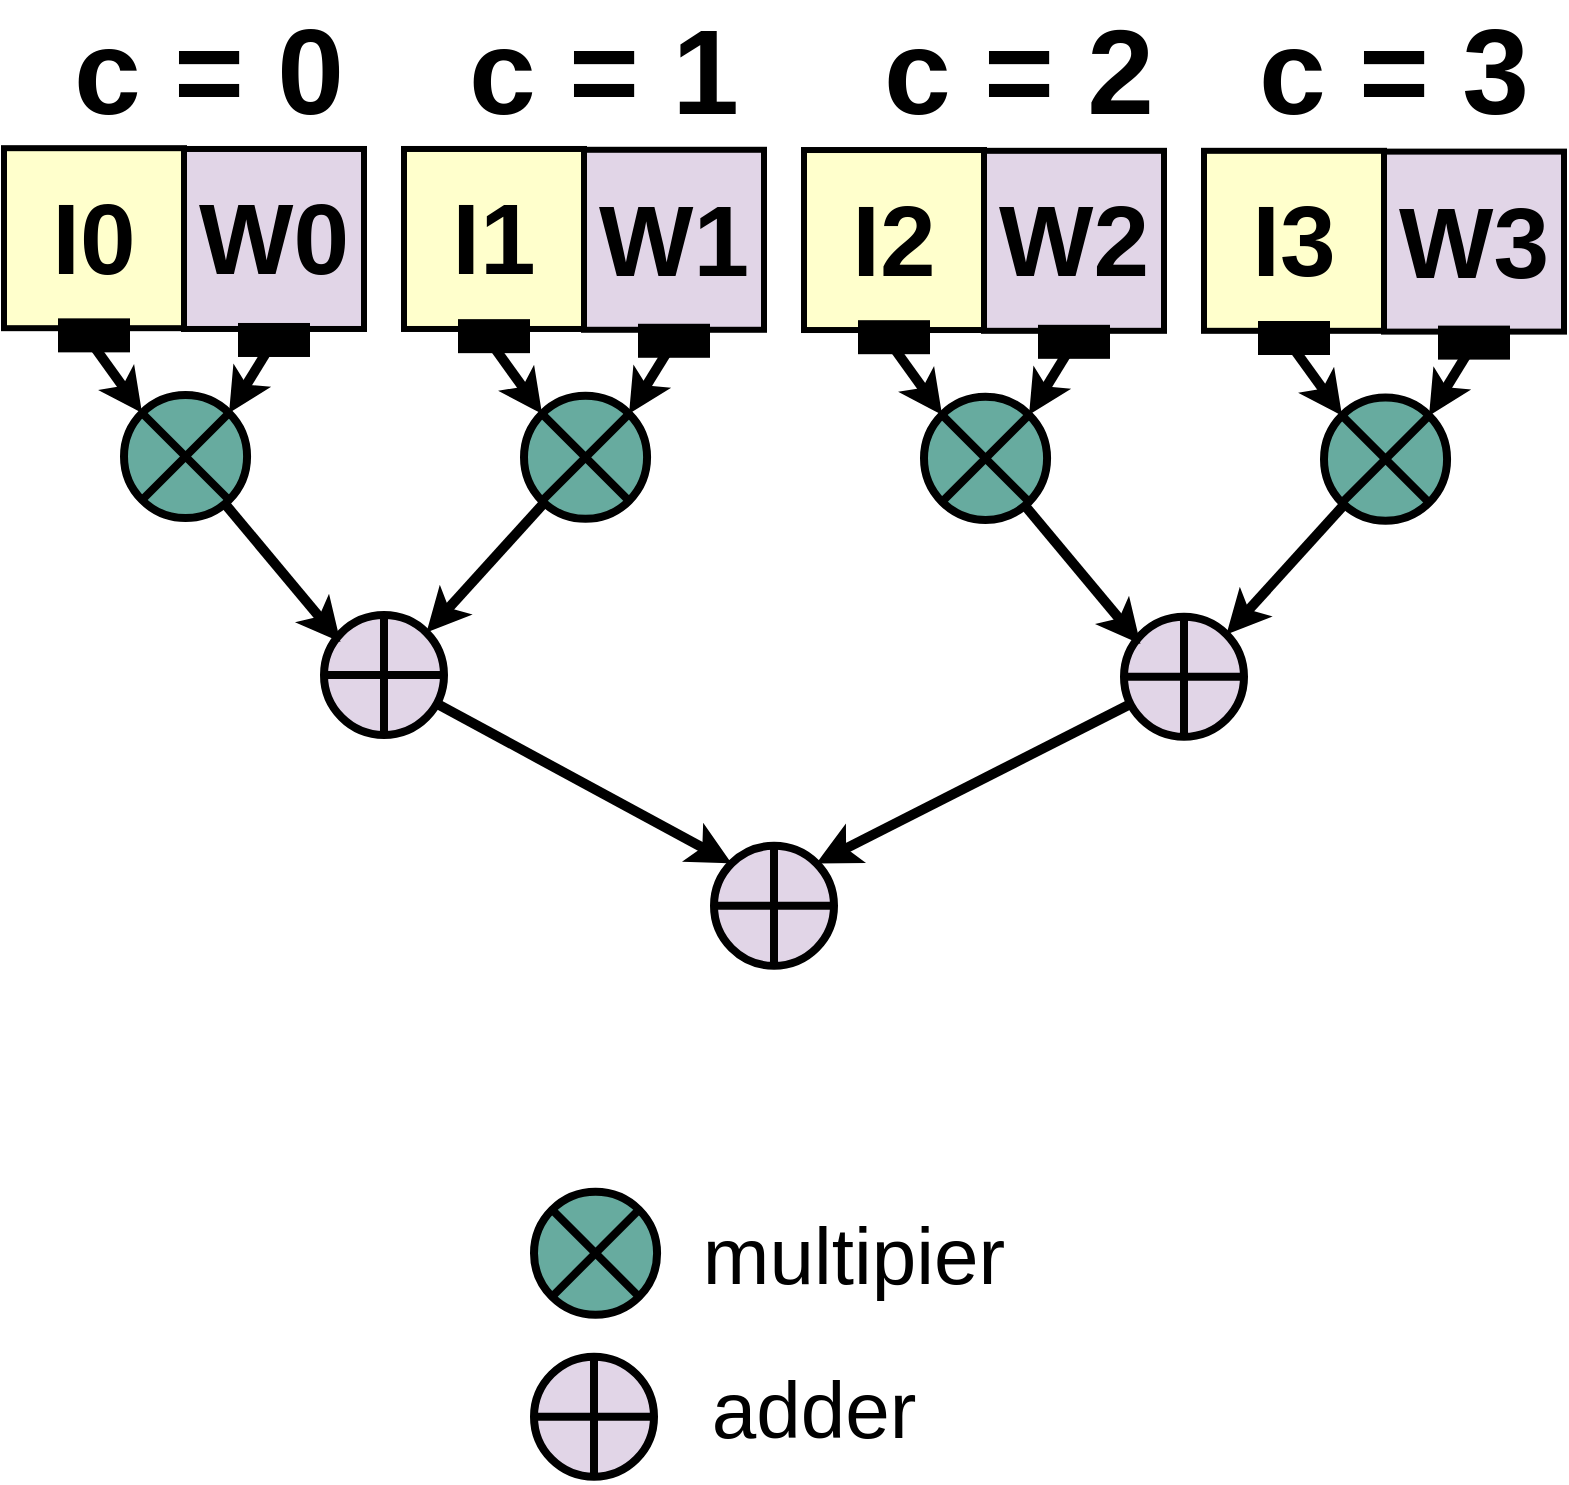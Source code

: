 <mxfile>
    <diagram id="aICu7FfH1qFZZELdNOrP" name="Page-1">
        <mxGraphModel dx="-3138" dy="1580" grid="1" gridSize="10" guides="1" tooltips="1" connect="1" arrows="1" fold="1" page="1" pageScale="1" pageWidth="850" pageHeight="1100" math="0" shadow="0">
            <root>
                <mxCell id="0"/>
                <mxCell id="1" parent="0"/>
                <mxCell id="2" value="" style="group" parent="1" vertex="1" connectable="0">
                    <mxGeometry x="5195" y="365.49" width="80" height="80" as="geometry"/>
                </mxCell>
                <mxCell id="3" value="" style="ellipse;whiteSpace=wrap;html=1;aspect=fixed;fillColor=#67AB9F;strokeWidth=4;strokeColor=#000000;" parent="2" vertex="1">
                    <mxGeometry width="61.538" height="61.538" as="geometry"/>
                </mxCell>
                <mxCell id="4" value="" style="endArrow=none;html=1;rounded=0;strokeColor=#000000;strokeWidth=4;exitX=0;exitY=0;exitDx=0;exitDy=0;entryX=1;entryY=1;entryDx=0;entryDy=0;" parent="2" source="3" target="3" edge="1">
                    <mxGeometry width="50" height="50" relative="1" as="geometry">
                        <mxPoint x="31.56" y="63.5" as="sourcePoint"/>
                        <mxPoint x="81.56" y="1" as="targetPoint"/>
                    </mxGeometry>
                </mxCell>
                <mxCell id="5" value="" style="endArrow=none;html=1;rounded=0;strokeColor=#000000;strokeWidth=4;exitX=0;exitY=1;exitDx=0;exitDy=0;entryX=1;entryY=0;entryDx=0;entryDy=0;" parent="2" source="3" target="3" edge="1">
                    <mxGeometry width="50" height="50" relative="1" as="geometry">
                        <mxPoint x="-56.724" y="-46.855" as="sourcePoint"/>
                        <mxPoint x="0.183" y="23.427" as="targetPoint"/>
                    </mxGeometry>
                </mxCell>
                <mxCell id="6" value="" style="group" parent="1" vertex="1" connectable="0">
                    <mxGeometry x="5300" y="475.49" width="60" height="60" as="geometry"/>
                </mxCell>
                <mxCell id="7" value="" style="ellipse;whiteSpace=wrap;html=1;aspect=fixed;fillColor=#e1d5e7;strokeColor=#000000;strokeWidth=4;" parent="6" vertex="1">
                    <mxGeometry x="-5" width="60" height="60" as="geometry"/>
                </mxCell>
                <mxCell id="8" value="" style="endArrow=none;html=1;rounded=0;strokeColor=#000000;entryX=0.5;entryY=0;entryDx=0;entryDy=0;exitX=0.5;exitY=1;exitDx=0;exitDy=0;strokeWidth=4;" parent="6" source="7" target="7" edge="1">
                    <mxGeometry width="50" height="50" relative="1" as="geometry">
                        <mxPoint x="41.115" y="-55.515" as="sourcePoint"/>
                        <mxPoint x="116.115" y="-130.515" as="targetPoint"/>
                    </mxGeometry>
                </mxCell>
                <mxCell id="9" value="" style="endArrow=none;html=1;rounded=0;strokeColor=#000000;entryX=0;entryY=0.5;entryDx=0;entryDy=0;exitX=1;exitY=0.5;exitDx=0;exitDy=0;strokeWidth=4;" parent="6" source="7" target="7" edge="1">
                    <mxGeometry width="50" height="50" relative="1" as="geometry">
                        <mxPoint x="116.115" y="-205.515" as="sourcePoint"/>
                        <mxPoint x="116.115" y="-295.515" as="targetPoint"/>
                    </mxGeometry>
                </mxCell>
                <mxCell id="10" value="I0" style="whiteSpace=wrap;html=1;aspect=fixed;strokeWidth=3;fontSize=50;fontStyle=1;fillColor=#FFFFCC;" parent="1" vertex="1">
                    <mxGeometry x="5135" y="242.09" width="90" height="90" as="geometry"/>
                </mxCell>
                <mxCell id="11" style="edgeStyle=none;html=1;exitX=0.5;exitY=0;exitDx=0;exitDy=0;entryX=0;entryY=0;entryDx=0;entryDy=0;startArrow=none;startFill=0;endArrow=classic;endFill=1;strokeColor=#000000;strokeWidth=5;" parent="1" source="12" target="3" edge="1">
                    <mxGeometry relative="1" as="geometry"/>
                </mxCell>
                <mxCell id="12" value="" style="rounded=0;whiteSpace=wrap;html=1;fontSize=50;fontColor=#000000;strokeColor=#000000;strokeWidth=6;fillColor=#000000;rotation=-180;" parent="1" vertex="1">
                    <mxGeometry x="5165" y="330.18" width="30" height="11" as="geometry"/>
                </mxCell>
                <mxCell id="13" value="W0" style="whiteSpace=wrap;html=1;aspect=fixed;fillColor=#e1d5e7;strokeWidth=3;fontSize=50;fontStyle=1" parent="1" vertex="1">
                    <mxGeometry x="5225" y="242.49" width="90" height="90" as="geometry"/>
                </mxCell>
                <mxCell id="14" style="edgeStyle=none;html=1;entryX=1;entryY=0;entryDx=0;entryDy=0;startArrow=none;startFill=0;endArrow=classic;endFill=1;strokeColor=#000000;strokeWidth=5;" parent="1" source="15" target="3" edge="1">
                    <mxGeometry relative="1" as="geometry"/>
                </mxCell>
                <mxCell id="15" value="" style="rounded=0;whiteSpace=wrap;html=1;fontSize=50;fontColor=#000000;strokeColor=#000000;strokeWidth=6;fillColor=#000000;rotation=-180;" parent="1" vertex="1">
                    <mxGeometry x="5255" y="332.49" width="30" height="11" as="geometry"/>
                </mxCell>
                <mxCell id="16" value="" style="group" parent="1" vertex="1" connectable="0">
                    <mxGeometry x="5395" y="365.89" width="80" height="80" as="geometry"/>
                </mxCell>
                <mxCell id="17" value="" style="ellipse;whiteSpace=wrap;html=1;aspect=fixed;fillColor=#67AB9F;strokeWidth=4;strokeColor=#000000;" parent="16" vertex="1">
                    <mxGeometry width="61.538" height="61.538" as="geometry"/>
                </mxCell>
                <mxCell id="18" value="" style="endArrow=none;html=1;rounded=0;strokeColor=#000000;strokeWidth=4;exitX=0;exitY=0;exitDx=0;exitDy=0;entryX=1;entryY=1;entryDx=0;entryDy=0;" parent="16" source="17" target="17" edge="1">
                    <mxGeometry width="50" height="50" relative="1" as="geometry">
                        <mxPoint x="31.56" y="63.5" as="sourcePoint"/>
                        <mxPoint x="81.56" y="1" as="targetPoint"/>
                    </mxGeometry>
                </mxCell>
                <mxCell id="19" value="" style="endArrow=none;html=1;rounded=0;strokeColor=#000000;strokeWidth=4;exitX=0;exitY=1;exitDx=0;exitDy=0;entryX=1;entryY=0;entryDx=0;entryDy=0;" parent="16" source="17" target="17" edge="1">
                    <mxGeometry width="50" height="50" relative="1" as="geometry">
                        <mxPoint x="-56.724" y="-46.855" as="sourcePoint"/>
                        <mxPoint x="0.183" y="23.427" as="targetPoint"/>
                    </mxGeometry>
                </mxCell>
                <mxCell id="20" value="I1" style="whiteSpace=wrap;html=1;aspect=fixed;strokeWidth=3;fontSize=50;fontStyle=1;fillColor=#FFFFCC;" parent="1" vertex="1">
                    <mxGeometry x="5335" y="242.49" width="90" height="90" as="geometry"/>
                </mxCell>
                <mxCell id="21" style="edgeStyle=none;html=1;exitX=0.5;exitY=0;exitDx=0;exitDy=0;entryX=0;entryY=0;entryDx=0;entryDy=0;startArrow=none;startFill=0;endArrow=classic;endFill=1;strokeColor=#000000;strokeWidth=5;" parent="1" source="22" target="17" edge="1">
                    <mxGeometry relative="1" as="geometry"/>
                </mxCell>
                <mxCell id="22" value="" style="rounded=0;whiteSpace=wrap;html=1;fontSize=50;fontColor=#000000;strokeColor=#000000;strokeWidth=6;fillColor=#000000;rotation=-180;" parent="1" vertex="1">
                    <mxGeometry x="5365" y="330.58" width="30" height="11" as="geometry"/>
                </mxCell>
                <mxCell id="23" value="W1" style="whiteSpace=wrap;html=1;aspect=fixed;fillColor=#e1d5e7;strokeWidth=3;fontSize=50;fontStyle=1" parent="1" vertex="1">
                    <mxGeometry x="5425" y="242.89" width="90" height="90" as="geometry"/>
                </mxCell>
                <mxCell id="24" style="edgeStyle=none;html=1;entryX=1;entryY=0;entryDx=0;entryDy=0;startArrow=none;startFill=0;endArrow=classic;endFill=1;strokeColor=#000000;strokeWidth=5;" parent="1" source="25" target="17" edge="1">
                    <mxGeometry relative="1" as="geometry"/>
                </mxCell>
                <mxCell id="25" value="" style="rounded=0;whiteSpace=wrap;html=1;fontSize=50;fontColor=#000000;strokeColor=#000000;strokeWidth=6;fillColor=#000000;rotation=-180;" parent="1" vertex="1">
                    <mxGeometry x="5455" y="332.89" width="30" height="11" as="geometry"/>
                </mxCell>
                <mxCell id="26" style="edgeStyle=none;html=1;entryX=0.137;entryY=0.226;entryDx=0;entryDy=0;entryPerimeter=0;startArrow=none;startFill=0;endArrow=classic;endFill=1;strokeColor=#000000;strokeWidth=5;" parent="1" source="3" target="7" edge="1">
                    <mxGeometry relative="1" as="geometry"/>
                </mxCell>
                <mxCell id="27" style="edgeStyle=none;html=1;entryX=1;entryY=0;entryDx=0;entryDy=0;startArrow=none;startFill=0;endArrow=classic;endFill=1;strokeColor=#000000;strokeWidth=5;" parent="1" source="17" target="7" edge="1">
                    <mxGeometry relative="1" as="geometry"/>
                </mxCell>
                <mxCell id="28" value="" style="group" parent="1" vertex="1" connectable="0">
                    <mxGeometry x="5595" y="366.41" width="80" height="80" as="geometry"/>
                </mxCell>
                <mxCell id="29" value="" style="ellipse;whiteSpace=wrap;html=1;aspect=fixed;fillColor=#67AB9F;strokeWidth=4;strokeColor=#000000;" parent="28" vertex="1">
                    <mxGeometry width="61.538" height="61.538" as="geometry"/>
                </mxCell>
                <mxCell id="30" value="" style="endArrow=none;html=1;rounded=0;strokeColor=#000000;strokeWidth=4;exitX=0;exitY=0;exitDx=0;exitDy=0;entryX=1;entryY=1;entryDx=0;entryDy=0;" parent="28" source="29" target="29" edge="1">
                    <mxGeometry width="50" height="50" relative="1" as="geometry">
                        <mxPoint x="31.56" y="63.5" as="sourcePoint"/>
                        <mxPoint x="81.56" y="1" as="targetPoint"/>
                    </mxGeometry>
                </mxCell>
                <mxCell id="31" value="" style="endArrow=none;html=1;rounded=0;strokeColor=#000000;strokeWidth=4;exitX=0;exitY=1;exitDx=0;exitDy=0;entryX=1;entryY=0;entryDx=0;entryDy=0;" parent="28" source="29" target="29" edge="1">
                    <mxGeometry width="50" height="50" relative="1" as="geometry">
                        <mxPoint x="-56.724" y="-46.855" as="sourcePoint"/>
                        <mxPoint x="0.183" y="23.427" as="targetPoint"/>
                    </mxGeometry>
                </mxCell>
                <mxCell id="32" value="" style="group" parent="1" vertex="1" connectable="0">
                    <mxGeometry x="5700" y="476.41" width="60" height="60" as="geometry"/>
                </mxCell>
                <mxCell id="33" value="" style="ellipse;whiteSpace=wrap;html=1;aspect=fixed;fillColor=#e1d5e7;strokeColor=#000000;strokeWidth=4;" parent="32" vertex="1">
                    <mxGeometry x="-5" width="60" height="60" as="geometry"/>
                </mxCell>
                <mxCell id="34" value="" style="endArrow=none;html=1;rounded=0;strokeColor=#000000;entryX=0.5;entryY=0;entryDx=0;entryDy=0;exitX=0.5;exitY=1;exitDx=0;exitDy=0;strokeWidth=4;" parent="32" source="33" target="33" edge="1">
                    <mxGeometry width="50" height="50" relative="1" as="geometry">
                        <mxPoint x="41.115" y="-55.515" as="sourcePoint"/>
                        <mxPoint x="116.115" y="-130.515" as="targetPoint"/>
                    </mxGeometry>
                </mxCell>
                <mxCell id="35" value="" style="endArrow=none;html=1;rounded=0;strokeColor=#000000;entryX=0;entryY=0.5;entryDx=0;entryDy=0;exitX=1;exitY=0.5;exitDx=0;exitDy=0;strokeWidth=4;" parent="32" source="33" target="33" edge="1">
                    <mxGeometry width="50" height="50" relative="1" as="geometry">
                        <mxPoint x="116.115" y="-205.515" as="sourcePoint"/>
                        <mxPoint x="116.115" y="-295.515" as="targetPoint"/>
                    </mxGeometry>
                </mxCell>
                <mxCell id="36" value="I2" style="whiteSpace=wrap;html=1;aspect=fixed;strokeWidth=3;fontSize=50;fontStyle=1;fillColor=#FFFFCC;" parent="1" vertex="1">
                    <mxGeometry x="5535" y="243.01" width="90" height="90" as="geometry"/>
                </mxCell>
                <mxCell id="37" style="edgeStyle=none;html=1;exitX=0.5;exitY=0;exitDx=0;exitDy=0;entryX=0;entryY=0;entryDx=0;entryDy=0;startArrow=none;startFill=0;endArrow=classic;endFill=1;strokeColor=#000000;strokeWidth=5;" parent="1" source="38" target="29" edge="1">
                    <mxGeometry relative="1" as="geometry"/>
                </mxCell>
                <mxCell id="38" value="" style="rounded=0;whiteSpace=wrap;html=1;fontSize=50;fontColor=#000000;strokeColor=#000000;strokeWidth=6;fillColor=#000000;rotation=-180;" parent="1" vertex="1">
                    <mxGeometry x="5565" y="331.1" width="30" height="11" as="geometry"/>
                </mxCell>
                <mxCell id="39" value="W2" style="whiteSpace=wrap;html=1;aspect=fixed;fillColor=#e1d5e7;strokeWidth=3;fontSize=50;fontStyle=1" parent="1" vertex="1">
                    <mxGeometry x="5625" y="243.41" width="90" height="90" as="geometry"/>
                </mxCell>
                <mxCell id="40" style="edgeStyle=none;html=1;entryX=1;entryY=0;entryDx=0;entryDy=0;startArrow=none;startFill=0;endArrow=classic;endFill=1;strokeColor=#000000;strokeWidth=5;" parent="1" source="41" target="29" edge="1">
                    <mxGeometry relative="1" as="geometry"/>
                </mxCell>
                <mxCell id="41" value="" style="rounded=0;whiteSpace=wrap;html=1;fontSize=50;fontColor=#000000;strokeColor=#000000;strokeWidth=6;fillColor=#000000;rotation=-180;" parent="1" vertex="1">
                    <mxGeometry x="5655" y="333.41" width="30" height="11" as="geometry"/>
                </mxCell>
                <mxCell id="42" value="" style="group" parent="1" vertex="1" connectable="0">
                    <mxGeometry x="5795" y="366.81" width="80" height="80" as="geometry"/>
                </mxCell>
                <mxCell id="43" value="" style="ellipse;whiteSpace=wrap;html=1;aspect=fixed;fillColor=#67AB9F;strokeWidth=4;strokeColor=#000000;" parent="42" vertex="1">
                    <mxGeometry width="61.538" height="61.538" as="geometry"/>
                </mxCell>
                <mxCell id="44" value="" style="endArrow=none;html=1;rounded=0;strokeColor=#000000;strokeWidth=4;exitX=0;exitY=0;exitDx=0;exitDy=0;entryX=1;entryY=1;entryDx=0;entryDy=0;" parent="42" source="43" target="43" edge="1">
                    <mxGeometry width="50" height="50" relative="1" as="geometry">
                        <mxPoint x="31.56" y="63.5" as="sourcePoint"/>
                        <mxPoint x="81.56" y="1" as="targetPoint"/>
                    </mxGeometry>
                </mxCell>
                <mxCell id="45" value="" style="endArrow=none;html=1;rounded=0;strokeColor=#000000;strokeWidth=4;exitX=0;exitY=1;exitDx=0;exitDy=0;entryX=1;entryY=0;entryDx=0;entryDy=0;" parent="42" source="43" target="43" edge="1">
                    <mxGeometry width="50" height="50" relative="1" as="geometry">
                        <mxPoint x="-56.724" y="-46.855" as="sourcePoint"/>
                        <mxPoint x="0.183" y="23.427" as="targetPoint"/>
                    </mxGeometry>
                </mxCell>
                <mxCell id="46" value="I3" style="whiteSpace=wrap;html=1;aspect=fixed;strokeWidth=3;fontSize=50;fontStyle=1;fillColor=#FFFFCC;" parent="1" vertex="1">
                    <mxGeometry x="5735" y="243.41" width="90" height="90" as="geometry"/>
                </mxCell>
                <mxCell id="47" style="edgeStyle=none;html=1;exitX=0.5;exitY=0;exitDx=0;exitDy=0;entryX=0;entryY=0;entryDx=0;entryDy=0;startArrow=none;startFill=0;endArrow=classic;endFill=1;strokeColor=#000000;strokeWidth=5;" parent="1" source="48" target="43" edge="1">
                    <mxGeometry relative="1" as="geometry"/>
                </mxCell>
                <mxCell id="48" value="" style="rounded=0;whiteSpace=wrap;html=1;fontSize=50;fontColor=#000000;strokeColor=#000000;strokeWidth=6;fillColor=#000000;rotation=-180;" parent="1" vertex="1">
                    <mxGeometry x="5765" y="331.5" width="30" height="11" as="geometry"/>
                </mxCell>
                <mxCell id="49" value="W3" style="whiteSpace=wrap;html=1;aspect=fixed;fillColor=#e1d5e7;strokeWidth=3;fontSize=50;fontStyle=1" parent="1" vertex="1">
                    <mxGeometry x="5825" y="243.81" width="90" height="90" as="geometry"/>
                </mxCell>
                <mxCell id="50" style="edgeStyle=none;html=1;entryX=1;entryY=0;entryDx=0;entryDy=0;startArrow=none;startFill=0;endArrow=classic;endFill=1;strokeColor=#000000;strokeWidth=5;" parent="1" source="51" target="43" edge="1">
                    <mxGeometry relative="1" as="geometry"/>
                </mxCell>
                <mxCell id="51" value="" style="rounded=0;whiteSpace=wrap;html=1;fontSize=50;fontColor=#000000;strokeColor=#000000;strokeWidth=6;fillColor=#000000;rotation=-180;" parent="1" vertex="1">
                    <mxGeometry x="5855" y="333.81" width="30" height="11" as="geometry"/>
                </mxCell>
                <mxCell id="52" style="edgeStyle=none;html=1;entryX=0.137;entryY=0.226;entryDx=0;entryDy=0;entryPerimeter=0;startArrow=none;startFill=0;endArrow=classic;endFill=1;strokeColor=#000000;strokeWidth=5;" parent="1" source="29" target="33" edge="1">
                    <mxGeometry relative="1" as="geometry"/>
                </mxCell>
                <mxCell id="53" style="edgeStyle=none;html=1;entryX=1;entryY=0;entryDx=0;entryDy=0;startArrow=none;startFill=0;endArrow=classic;endFill=1;strokeColor=#000000;strokeWidth=5;" parent="1" source="43" target="33" edge="1">
                    <mxGeometry relative="1" as="geometry"/>
                </mxCell>
                <mxCell id="54" value="" style="group" parent="1" vertex="1" connectable="0">
                    <mxGeometry x="5495" y="590.91" width="60" height="60" as="geometry"/>
                </mxCell>
                <mxCell id="55" value="" style="ellipse;whiteSpace=wrap;html=1;aspect=fixed;fillColor=#e1d5e7;strokeColor=#000000;strokeWidth=4;" parent="54" vertex="1">
                    <mxGeometry x="-5" width="60" height="60" as="geometry"/>
                </mxCell>
                <mxCell id="56" value="" style="endArrow=none;html=1;rounded=0;strokeColor=#000000;entryX=0.5;entryY=0;entryDx=0;entryDy=0;exitX=0.5;exitY=1;exitDx=0;exitDy=0;strokeWidth=4;" parent="54" source="55" target="55" edge="1">
                    <mxGeometry width="50" height="50" relative="1" as="geometry">
                        <mxPoint x="41.115" y="-55.515" as="sourcePoint"/>
                        <mxPoint x="116.115" y="-130.515" as="targetPoint"/>
                    </mxGeometry>
                </mxCell>
                <mxCell id="57" value="" style="endArrow=none;html=1;rounded=0;strokeColor=#000000;entryX=0;entryY=0.5;entryDx=0;entryDy=0;exitX=1;exitY=0.5;exitDx=0;exitDy=0;strokeWidth=4;" parent="54" source="55" target="55" edge="1">
                    <mxGeometry width="50" height="50" relative="1" as="geometry">
                        <mxPoint x="116.115" y="-205.515" as="sourcePoint"/>
                        <mxPoint x="116.115" y="-295.515" as="targetPoint"/>
                    </mxGeometry>
                </mxCell>
                <mxCell id="58" style="edgeStyle=none;html=1;entryX=0;entryY=0;entryDx=0;entryDy=0;startArrow=none;startFill=0;endArrow=classic;endFill=1;strokeColor=#000000;strokeWidth=5;" parent="1" source="7" target="55" edge="1">
                    <mxGeometry relative="1" as="geometry"/>
                </mxCell>
                <mxCell id="59" style="edgeStyle=none;html=1;entryX=1;entryY=0;entryDx=0;entryDy=0;startArrow=none;startFill=0;endArrow=classic;endFill=1;strokeColor=#000000;strokeWidth=5;" parent="1" source="33" target="55" edge="1">
                    <mxGeometry relative="1" as="geometry"/>
                </mxCell>
                <mxCell id="60" value="c = 0" style="text;html=1;strokeColor=none;fillColor=none;align=center;verticalAlign=middle;whiteSpace=wrap;rounded=0;fontSize=60;fontStyle=1" parent="1" vertex="1">
                    <mxGeometry x="5165" y="194" width="145" height="20" as="geometry"/>
                </mxCell>
                <mxCell id="61" value="c = 1" style="text;html=1;strokeColor=none;fillColor=none;align=center;verticalAlign=middle;whiteSpace=wrap;rounded=0;fontSize=60;fontStyle=1" parent="1" vertex="1">
                    <mxGeometry x="5360" y="194" width="150" height="20" as="geometry"/>
                </mxCell>
                <mxCell id="62" value="c = 2" style="text;html=1;strokeColor=none;fillColor=none;align=center;verticalAlign=middle;whiteSpace=wrap;rounded=0;fontSize=60;fontStyle=1" parent="1" vertex="1">
                    <mxGeometry x="5565" y="194" width="155" height="20" as="geometry"/>
                </mxCell>
                <mxCell id="63" value="c = 3" style="text;html=1;strokeColor=none;fillColor=none;align=center;verticalAlign=middle;whiteSpace=wrap;rounded=0;fontSize=60;fontStyle=1" parent="1" vertex="1">
                    <mxGeometry x="5760" y="194" width="140" height="20" as="geometry"/>
                </mxCell>
                <mxCell id="64" value="" style="group" parent="1" vertex="1" connectable="0">
                    <mxGeometry x="5400" y="763.84" width="80" height="80" as="geometry"/>
                </mxCell>
                <mxCell id="65" value="" style="ellipse;whiteSpace=wrap;html=1;aspect=fixed;fillColor=#67AB9F;strokeWidth=4;strokeColor=#000000;" parent="64" vertex="1">
                    <mxGeometry width="61.538" height="61.538" as="geometry"/>
                </mxCell>
                <mxCell id="66" value="" style="endArrow=none;html=1;rounded=0;strokeColor=#000000;strokeWidth=4;exitX=0;exitY=0;exitDx=0;exitDy=0;entryX=1;entryY=1;entryDx=0;entryDy=0;" parent="64" source="65" target="65" edge="1">
                    <mxGeometry width="50" height="50" relative="1" as="geometry">
                        <mxPoint x="31.56" y="63.5" as="sourcePoint"/>
                        <mxPoint x="81.56" y="1" as="targetPoint"/>
                    </mxGeometry>
                </mxCell>
                <mxCell id="67" value="" style="endArrow=none;html=1;rounded=0;strokeColor=#000000;strokeWidth=4;exitX=0;exitY=1;exitDx=0;exitDy=0;entryX=1;entryY=0;entryDx=0;entryDy=0;" parent="64" source="65" target="65" edge="1">
                    <mxGeometry width="50" height="50" relative="1" as="geometry">
                        <mxPoint x="-56.724" y="-46.855" as="sourcePoint"/>
                        <mxPoint x="0.183" y="23.427" as="targetPoint"/>
                    </mxGeometry>
                </mxCell>
                <mxCell id="68" value="" style="group" parent="1" vertex="1" connectable="0">
                    <mxGeometry x="5405" y="846.34" width="60" height="60" as="geometry"/>
                </mxCell>
                <mxCell id="69" value="" style="ellipse;whiteSpace=wrap;html=1;aspect=fixed;fillColor=#e1d5e7;strokeColor=#000000;strokeWidth=4;" parent="68" vertex="1">
                    <mxGeometry x="-5" width="60" height="60" as="geometry"/>
                </mxCell>
                <mxCell id="70" value="" style="endArrow=none;html=1;rounded=0;strokeColor=#000000;entryX=0.5;entryY=0;entryDx=0;entryDy=0;exitX=0.5;exitY=1;exitDx=0;exitDy=0;strokeWidth=4;" parent="68" source="69" target="69" edge="1">
                    <mxGeometry width="50" height="50" relative="1" as="geometry">
                        <mxPoint x="41.115" y="-55.515" as="sourcePoint"/>
                        <mxPoint x="116.115" y="-130.515" as="targetPoint"/>
                    </mxGeometry>
                </mxCell>
                <mxCell id="71" value="" style="endArrow=none;html=1;rounded=0;strokeColor=#000000;entryX=0;entryY=0.5;entryDx=0;entryDy=0;exitX=1;exitY=0.5;exitDx=0;exitDy=0;strokeWidth=4;" parent="68" source="69" target="69" edge="1">
                    <mxGeometry width="50" height="50" relative="1" as="geometry">
                        <mxPoint x="116.115" y="-205.515" as="sourcePoint"/>
                        <mxPoint x="116.115" y="-295.515" as="targetPoint"/>
                    </mxGeometry>
                </mxCell>
                <mxCell id="72" value="multipier" style="text;html=1;strokeColor=none;fillColor=none;align=center;verticalAlign=middle;whiteSpace=wrap;rounded=0;fontSize=40;" parent="1" vertex="1">
                    <mxGeometry x="5495" y="784.83" width="130" height="20" as="geometry"/>
                </mxCell>
                <mxCell id="73" value="adder" style="text;html=1;strokeColor=none;fillColor=none;align=center;verticalAlign=middle;whiteSpace=wrap;rounded=0;fontSize=40;" parent="1" vertex="1">
                    <mxGeometry x="5475" y="862.34" width="130" height="20" as="geometry"/>
                </mxCell>
            </root>
        </mxGraphModel>
    </diagram>
</mxfile>